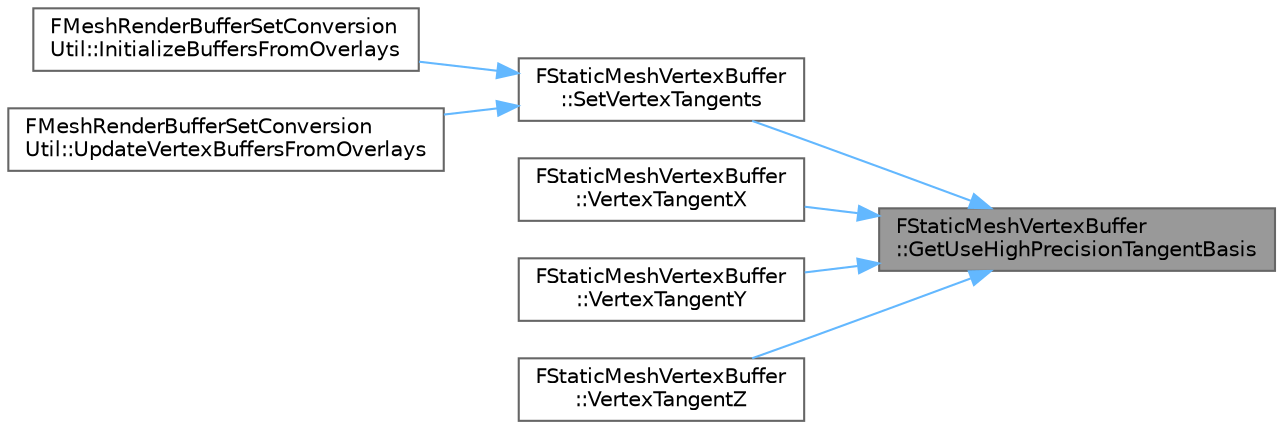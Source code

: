 digraph "FStaticMeshVertexBuffer::GetUseHighPrecisionTangentBasis"
{
 // INTERACTIVE_SVG=YES
 // LATEX_PDF_SIZE
  bgcolor="transparent";
  edge [fontname=Helvetica,fontsize=10,labelfontname=Helvetica,labelfontsize=10];
  node [fontname=Helvetica,fontsize=10,shape=box,height=0.2,width=0.4];
  rankdir="RL";
  Node1 [id="Node000001",label="FStaticMeshVertexBuffer\l::GetUseHighPrecisionTangentBasis",height=0.2,width=0.4,color="gray40", fillcolor="grey60", style="filled", fontcolor="black",tooltip=" "];
  Node1 -> Node2 [id="edge1_Node000001_Node000002",dir="back",color="steelblue1",style="solid",tooltip=" "];
  Node2 [id="Node000002",label="FStaticMeshVertexBuffer\l::SetVertexTangents",height=0.2,width=0.4,color="grey40", fillcolor="white", style="filled",URL="$d7/d68/classFStaticMeshVertexBuffer.html#a1de9a4ad441b9ef83f050a784c1b940b",tooltip=" "];
  Node2 -> Node3 [id="edge2_Node000002_Node000003",dir="back",color="steelblue1",style="solid",tooltip=" "];
  Node3 [id="Node000003",label="FMeshRenderBufferSetConversion\lUtil::InitializeBuffersFromOverlays",height=0.2,width=0.4,color="grey40", fillcolor="white", style="filled",URL="$d9/d3f/structFMeshRenderBufferSetConversionUtil.html#ac2a9220c7dd07dbc583f033aab1deee8",tooltip="Initialize rendering buffers from given attribute overlays."];
  Node2 -> Node4 [id="edge3_Node000002_Node000004",dir="back",color="steelblue1",style="solid",tooltip=" "];
  Node4 [id="Node000004",label="FMeshRenderBufferSetConversion\lUtil::UpdateVertexBuffersFromOverlays",height=0.2,width=0.4,color="grey40", fillcolor="white", style="filled",URL="$d9/d3f/structFMeshRenderBufferSetConversionUtil.html#a7c3ba857fc55a1d71f749189cf6bcd5b",tooltip="Update vertex positions/normals/colors of an existing set of render buffers."];
  Node1 -> Node5 [id="edge4_Node000001_Node000005",dir="back",color="steelblue1",style="solid",tooltip=" "];
  Node5 [id="Node000005",label="FStaticMeshVertexBuffer\l::VertexTangentX",height=0.2,width=0.4,color="grey40", fillcolor="white", style="filled",URL="$d7/d68/classFStaticMeshVertexBuffer.html#ad3e05f47fa4742375ce4897e235a79c5",tooltip=" "];
  Node1 -> Node6 [id="edge5_Node000001_Node000006",dir="back",color="steelblue1",style="solid",tooltip=" "];
  Node6 [id="Node000006",label="FStaticMeshVertexBuffer\l::VertexTangentY",height=0.2,width=0.4,color="grey40", fillcolor="white", style="filled",URL="$d7/d68/classFStaticMeshVertexBuffer.html#a213687cca910e67ef72c1bef03f7f55e",tooltip="Calculate the binormal (TangentY) vector using the normal,tangent vectors."];
  Node1 -> Node7 [id="edge6_Node000001_Node000007",dir="back",color="steelblue1",style="solid",tooltip=" "];
  Node7 [id="Node000007",label="FStaticMeshVertexBuffer\l::VertexTangentZ",height=0.2,width=0.4,color="grey40", fillcolor="white", style="filled",URL="$d7/d68/classFStaticMeshVertexBuffer.html#a68abc4529bfabb16351cb42d6c788a15",tooltip=" "];
}
